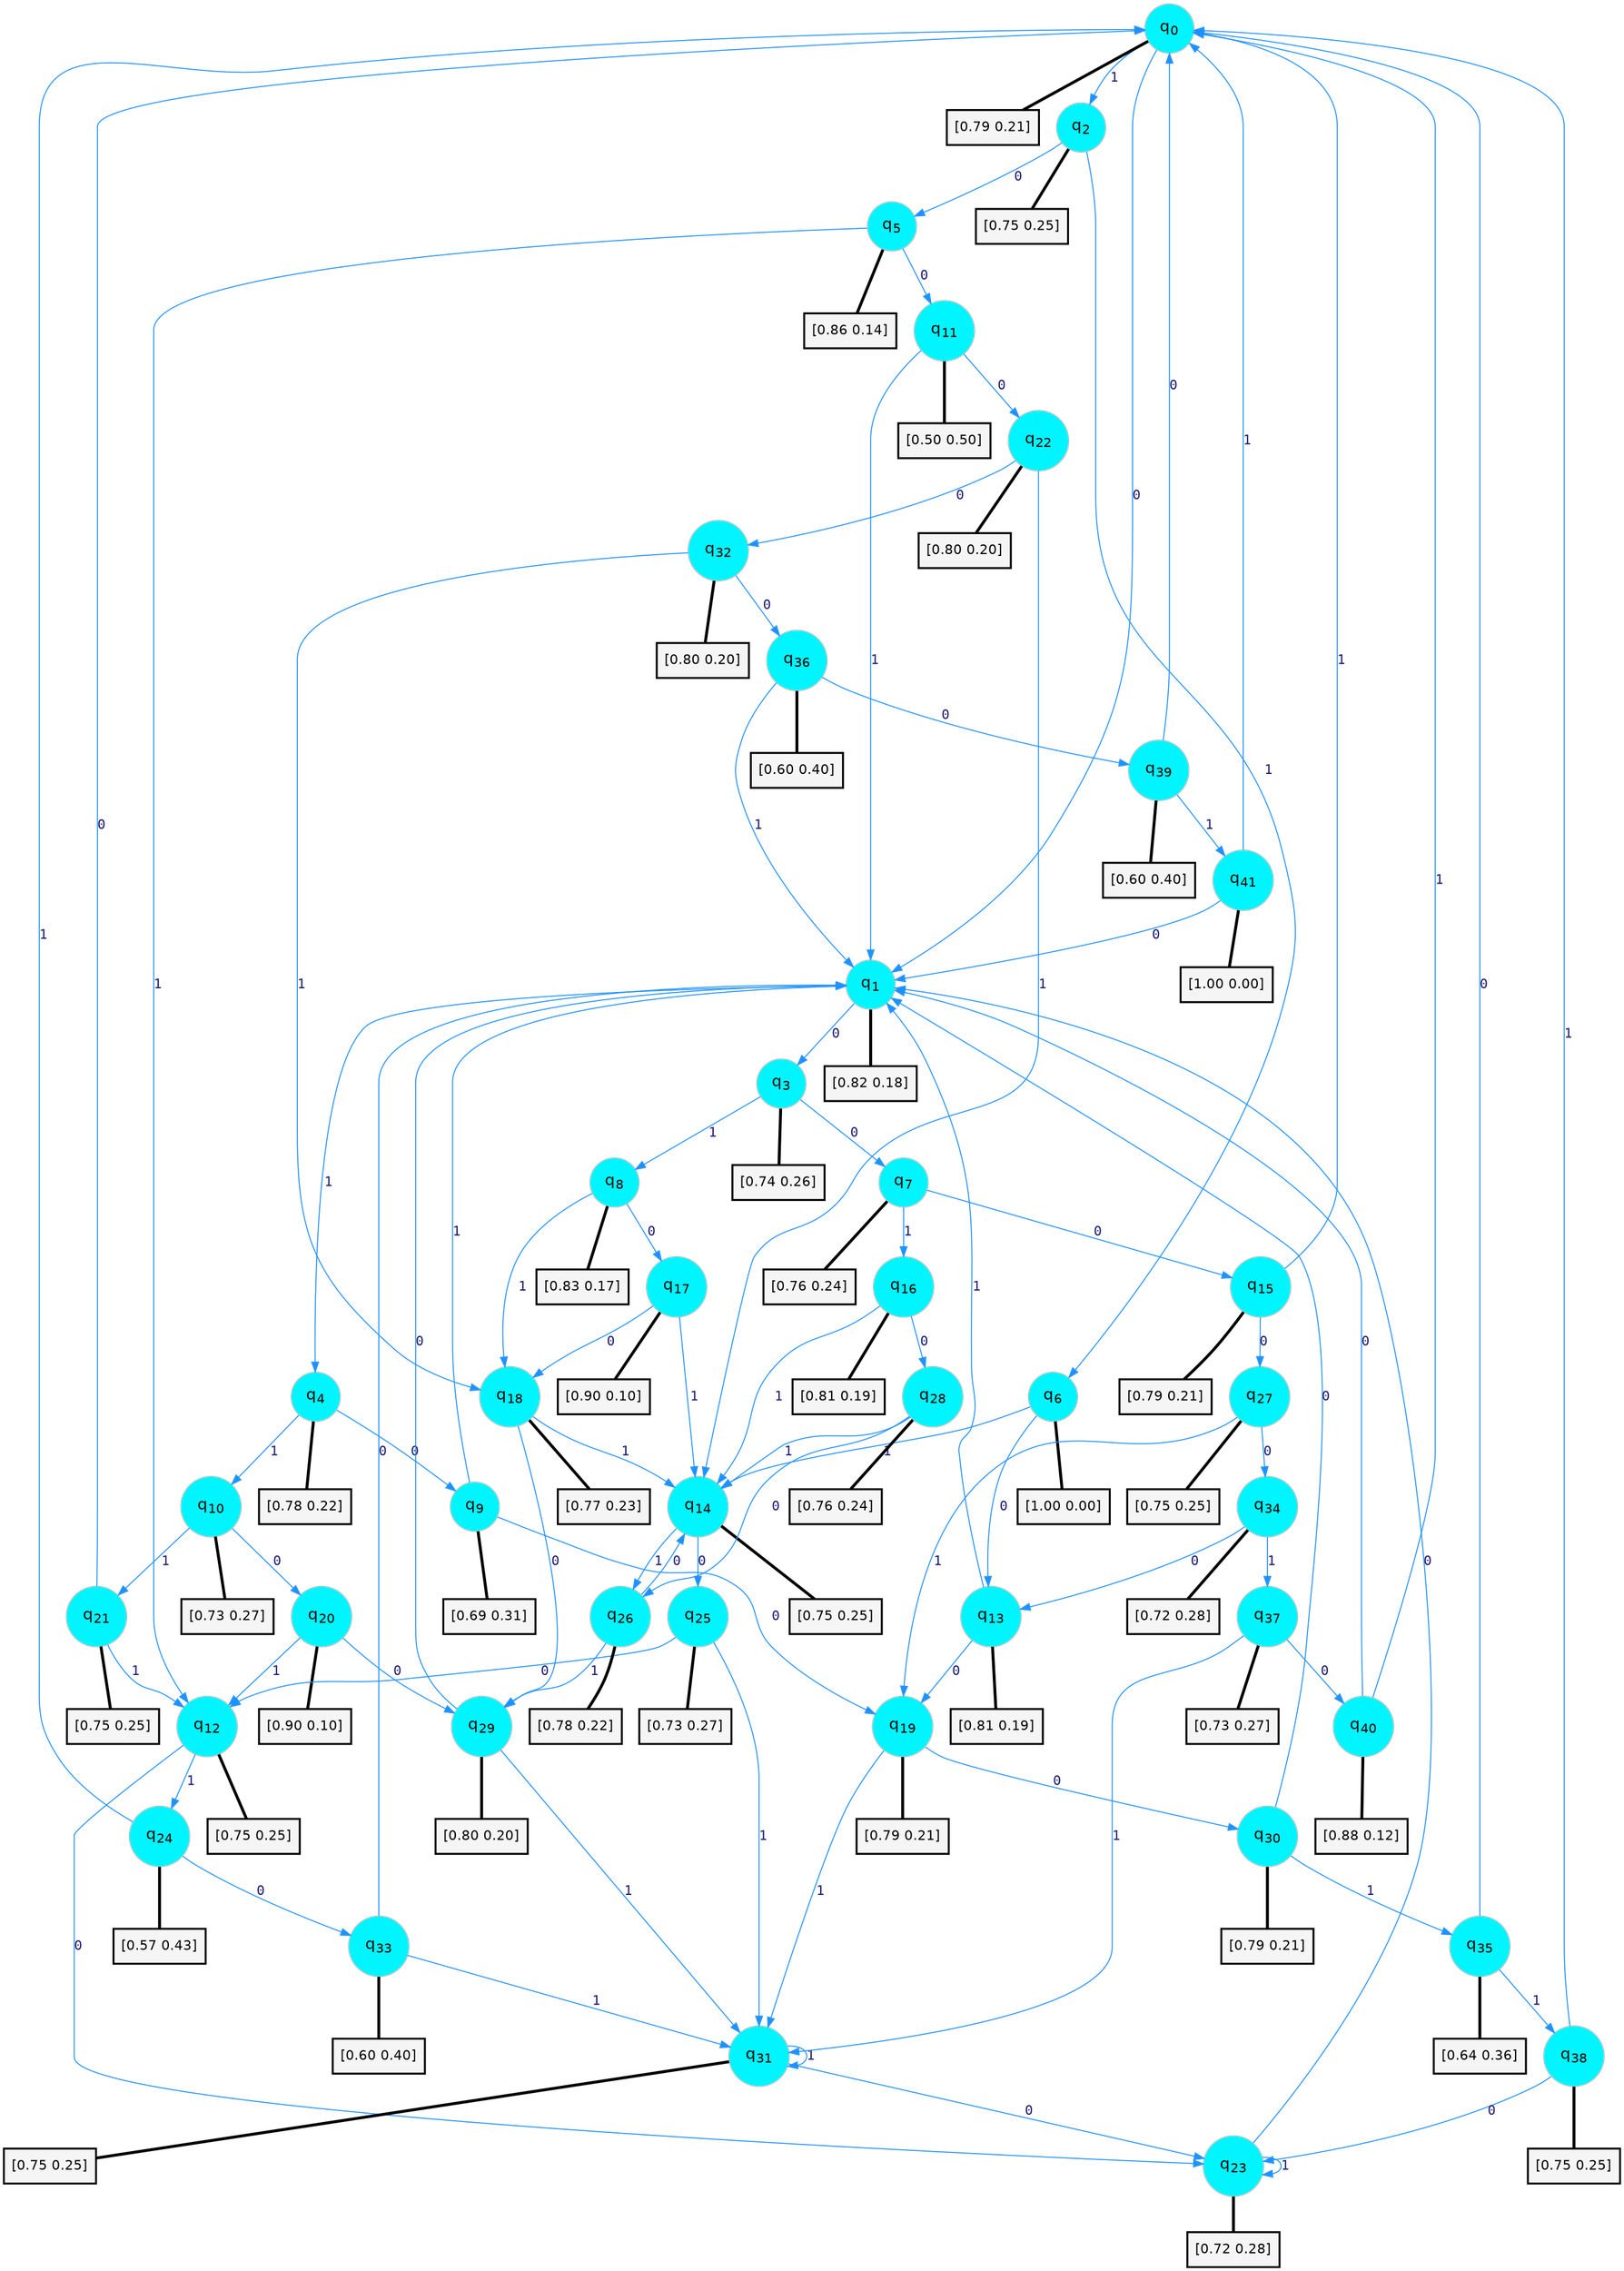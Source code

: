 digraph G {
graph [
bgcolor=transparent, dpi=300, rankdir=TD, size="40,25"];
node [
color=gray, fillcolor=turquoise1, fontcolor=black, fontname=Helvetica, fontsize=16, fontweight=bold, shape=circle, style=filled];
edge [
arrowsize=1, color=dodgerblue1, fontcolor=midnightblue, fontname=courier, fontweight=bold, penwidth=1, style=solid, weight=20];
0[label=<q<SUB>0</SUB>>];
1[label=<q<SUB>1</SUB>>];
2[label=<q<SUB>2</SUB>>];
3[label=<q<SUB>3</SUB>>];
4[label=<q<SUB>4</SUB>>];
5[label=<q<SUB>5</SUB>>];
6[label=<q<SUB>6</SUB>>];
7[label=<q<SUB>7</SUB>>];
8[label=<q<SUB>8</SUB>>];
9[label=<q<SUB>9</SUB>>];
10[label=<q<SUB>10</SUB>>];
11[label=<q<SUB>11</SUB>>];
12[label=<q<SUB>12</SUB>>];
13[label=<q<SUB>13</SUB>>];
14[label=<q<SUB>14</SUB>>];
15[label=<q<SUB>15</SUB>>];
16[label=<q<SUB>16</SUB>>];
17[label=<q<SUB>17</SUB>>];
18[label=<q<SUB>18</SUB>>];
19[label=<q<SUB>19</SUB>>];
20[label=<q<SUB>20</SUB>>];
21[label=<q<SUB>21</SUB>>];
22[label=<q<SUB>22</SUB>>];
23[label=<q<SUB>23</SUB>>];
24[label=<q<SUB>24</SUB>>];
25[label=<q<SUB>25</SUB>>];
26[label=<q<SUB>26</SUB>>];
27[label=<q<SUB>27</SUB>>];
28[label=<q<SUB>28</SUB>>];
29[label=<q<SUB>29</SUB>>];
30[label=<q<SUB>30</SUB>>];
31[label=<q<SUB>31</SUB>>];
32[label=<q<SUB>32</SUB>>];
33[label=<q<SUB>33</SUB>>];
34[label=<q<SUB>34</SUB>>];
35[label=<q<SUB>35</SUB>>];
36[label=<q<SUB>36</SUB>>];
37[label=<q<SUB>37</SUB>>];
38[label=<q<SUB>38</SUB>>];
39[label=<q<SUB>39</SUB>>];
40[label=<q<SUB>40</SUB>>];
41[label=<q<SUB>41</SUB>>];
42[label="[0.79 0.21]", shape=box,fontcolor=black, fontname=Helvetica, fontsize=14, penwidth=2, fillcolor=whitesmoke,color=black];
43[label="[0.82 0.18]", shape=box,fontcolor=black, fontname=Helvetica, fontsize=14, penwidth=2, fillcolor=whitesmoke,color=black];
44[label="[0.75 0.25]", shape=box,fontcolor=black, fontname=Helvetica, fontsize=14, penwidth=2, fillcolor=whitesmoke,color=black];
45[label="[0.74 0.26]", shape=box,fontcolor=black, fontname=Helvetica, fontsize=14, penwidth=2, fillcolor=whitesmoke,color=black];
46[label="[0.78 0.22]", shape=box,fontcolor=black, fontname=Helvetica, fontsize=14, penwidth=2, fillcolor=whitesmoke,color=black];
47[label="[0.86 0.14]", shape=box,fontcolor=black, fontname=Helvetica, fontsize=14, penwidth=2, fillcolor=whitesmoke,color=black];
48[label="[1.00 0.00]", shape=box,fontcolor=black, fontname=Helvetica, fontsize=14, penwidth=2, fillcolor=whitesmoke,color=black];
49[label="[0.76 0.24]", shape=box,fontcolor=black, fontname=Helvetica, fontsize=14, penwidth=2, fillcolor=whitesmoke,color=black];
50[label="[0.83 0.17]", shape=box,fontcolor=black, fontname=Helvetica, fontsize=14, penwidth=2, fillcolor=whitesmoke,color=black];
51[label="[0.69 0.31]", shape=box,fontcolor=black, fontname=Helvetica, fontsize=14, penwidth=2, fillcolor=whitesmoke,color=black];
52[label="[0.73 0.27]", shape=box,fontcolor=black, fontname=Helvetica, fontsize=14, penwidth=2, fillcolor=whitesmoke,color=black];
53[label="[0.50 0.50]", shape=box,fontcolor=black, fontname=Helvetica, fontsize=14, penwidth=2, fillcolor=whitesmoke,color=black];
54[label="[0.75 0.25]", shape=box,fontcolor=black, fontname=Helvetica, fontsize=14, penwidth=2, fillcolor=whitesmoke,color=black];
55[label="[0.81 0.19]", shape=box,fontcolor=black, fontname=Helvetica, fontsize=14, penwidth=2, fillcolor=whitesmoke,color=black];
56[label="[0.75 0.25]", shape=box,fontcolor=black, fontname=Helvetica, fontsize=14, penwidth=2, fillcolor=whitesmoke,color=black];
57[label="[0.79 0.21]", shape=box,fontcolor=black, fontname=Helvetica, fontsize=14, penwidth=2, fillcolor=whitesmoke,color=black];
58[label="[0.81 0.19]", shape=box,fontcolor=black, fontname=Helvetica, fontsize=14, penwidth=2, fillcolor=whitesmoke,color=black];
59[label="[0.90 0.10]", shape=box,fontcolor=black, fontname=Helvetica, fontsize=14, penwidth=2, fillcolor=whitesmoke,color=black];
60[label="[0.77 0.23]", shape=box,fontcolor=black, fontname=Helvetica, fontsize=14, penwidth=2, fillcolor=whitesmoke,color=black];
61[label="[0.79 0.21]", shape=box,fontcolor=black, fontname=Helvetica, fontsize=14, penwidth=2, fillcolor=whitesmoke,color=black];
62[label="[0.90 0.10]", shape=box,fontcolor=black, fontname=Helvetica, fontsize=14, penwidth=2, fillcolor=whitesmoke,color=black];
63[label="[0.75 0.25]", shape=box,fontcolor=black, fontname=Helvetica, fontsize=14, penwidth=2, fillcolor=whitesmoke,color=black];
64[label="[0.80 0.20]", shape=box,fontcolor=black, fontname=Helvetica, fontsize=14, penwidth=2, fillcolor=whitesmoke,color=black];
65[label="[0.72 0.28]", shape=box,fontcolor=black, fontname=Helvetica, fontsize=14, penwidth=2, fillcolor=whitesmoke,color=black];
66[label="[0.57 0.43]", shape=box,fontcolor=black, fontname=Helvetica, fontsize=14, penwidth=2, fillcolor=whitesmoke,color=black];
67[label="[0.73 0.27]", shape=box,fontcolor=black, fontname=Helvetica, fontsize=14, penwidth=2, fillcolor=whitesmoke,color=black];
68[label="[0.78 0.22]", shape=box,fontcolor=black, fontname=Helvetica, fontsize=14, penwidth=2, fillcolor=whitesmoke,color=black];
69[label="[0.75 0.25]", shape=box,fontcolor=black, fontname=Helvetica, fontsize=14, penwidth=2, fillcolor=whitesmoke,color=black];
70[label="[0.76 0.24]", shape=box,fontcolor=black, fontname=Helvetica, fontsize=14, penwidth=2, fillcolor=whitesmoke,color=black];
71[label="[0.80 0.20]", shape=box,fontcolor=black, fontname=Helvetica, fontsize=14, penwidth=2, fillcolor=whitesmoke,color=black];
72[label="[0.79 0.21]", shape=box,fontcolor=black, fontname=Helvetica, fontsize=14, penwidth=2, fillcolor=whitesmoke,color=black];
73[label="[0.75 0.25]", shape=box,fontcolor=black, fontname=Helvetica, fontsize=14, penwidth=2, fillcolor=whitesmoke,color=black];
74[label="[0.80 0.20]", shape=box,fontcolor=black, fontname=Helvetica, fontsize=14, penwidth=2, fillcolor=whitesmoke,color=black];
75[label="[0.60 0.40]", shape=box,fontcolor=black, fontname=Helvetica, fontsize=14, penwidth=2, fillcolor=whitesmoke,color=black];
76[label="[0.72 0.28]", shape=box,fontcolor=black, fontname=Helvetica, fontsize=14, penwidth=2, fillcolor=whitesmoke,color=black];
77[label="[0.64 0.36]", shape=box,fontcolor=black, fontname=Helvetica, fontsize=14, penwidth=2, fillcolor=whitesmoke,color=black];
78[label="[0.60 0.40]", shape=box,fontcolor=black, fontname=Helvetica, fontsize=14, penwidth=2, fillcolor=whitesmoke,color=black];
79[label="[0.73 0.27]", shape=box,fontcolor=black, fontname=Helvetica, fontsize=14, penwidth=2, fillcolor=whitesmoke,color=black];
80[label="[0.75 0.25]", shape=box,fontcolor=black, fontname=Helvetica, fontsize=14, penwidth=2, fillcolor=whitesmoke,color=black];
81[label="[0.60 0.40]", shape=box,fontcolor=black, fontname=Helvetica, fontsize=14, penwidth=2, fillcolor=whitesmoke,color=black];
82[label="[0.88 0.12]", shape=box,fontcolor=black, fontname=Helvetica, fontsize=14, penwidth=2, fillcolor=whitesmoke,color=black];
83[label="[1.00 0.00]", shape=box,fontcolor=black, fontname=Helvetica, fontsize=14, penwidth=2, fillcolor=whitesmoke,color=black];
0->1 [label=0];
0->2 [label=1];
0->42 [arrowhead=none, penwidth=3,color=black];
1->3 [label=0];
1->4 [label=1];
1->43 [arrowhead=none, penwidth=3,color=black];
2->5 [label=0];
2->6 [label=1];
2->44 [arrowhead=none, penwidth=3,color=black];
3->7 [label=0];
3->8 [label=1];
3->45 [arrowhead=none, penwidth=3,color=black];
4->9 [label=0];
4->10 [label=1];
4->46 [arrowhead=none, penwidth=3,color=black];
5->11 [label=0];
5->12 [label=1];
5->47 [arrowhead=none, penwidth=3,color=black];
6->13 [label=0];
6->14 [label=1];
6->48 [arrowhead=none, penwidth=3,color=black];
7->15 [label=0];
7->16 [label=1];
7->49 [arrowhead=none, penwidth=3,color=black];
8->17 [label=0];
8->18 [label=1];
8->50 [arrowhead=none, penwidth=3,color=black];
9->19 [label=0];
9->1 [label=1];
9->51 [arrowhead=none, penwidth=3,color=black];
10->20 [label=0];
10->21 [label=1];
10->52 [arrowhead=none, penwidth=3,color=black];
11->22 [label=0];
11->1 [label=1];
11->53 [arrowhead=none, penwidth=3,color=black];
12->23 [label=0];
12->24 [label=1];
12->54 [arrowhead=none, penwidth=3,color=black];
13->19 [label=0];
13->1 [label=1];
13->55 [arrowhead=none, penwidth=3,color=black];
14->25 [label=0];
14->26 [label=1];
14->56 [arrowhead=none, penwidth=3,color=black];
15->27 [label=0];
15->0 [label=1];
15->57 [arrowhead=none, penwidth=3,color=black];
16->28 [label=0];
16->14 [label=1];
16->58 [arrowhead=none, penwidth=3,color=black];
17->18 [label=0];
17->14 [label=1];
17->59 [arrowhead=none, penwidth=3,color=black];
18->29 [label=0];
18->14 [label=1];
18->60 [arrowhead=none, penwidth=3,color=black];
19->30 [label=0];
19->31 [label=1];
19->61 [arrowhead=none, penwidth=3,color=black];
20->29 [label=0];
20->12 [label=1];
20->62 [arrowhead=none, penwidth=3,color=black];
21->0 [label=0];
21->12 [label=1];
21->63 [arrowhead=none, penwidth=3,color=black];
22->32 [label=0];
22->14 [label=1];
22->64 [arrowhead=none, penwidth=3,color=black];
23->1 [label=0];
23->23 [label=1];
23->65 [arrowhead=none, penwidth=3,color=black];
24->33 [label=0];
24->0 [label=1];
24->66 [arrowhead=none, penwidth=3,color=black];
25->12 [label=0];
25->31 [label=1];
25->67 [arrowhead=none, penwidth=3,color=black];
26->14 [label=0];
26->29 [label=1];
26->68 [arrowhead=none, penwidth=3,color=black];
27->34 [label=0];
27->19 [label=1];
27->69 [arrowhead=none, penwidth=3,color=black];
28->26 [label=0];
28->14 [label=1];
28->70 [arrowhead=none, penwidth=3,color=black];
29->1 [label=0];
29->31 [label=1];
29->71 [arrowhead=none, penwidth=3,color=black];
30->1 [label=0];
30->35 [label=1];
30->72 [arrowhead=none, penwidth=3,color=black];
31->23 [label=0];
31->31 [label=1];
31->73 [arrowhead=none, penwidth=3,color=black];
32->36 [label=0];
32->18 [label=1];
32->74 [arrowhead=none, penwidth=3,color=black];
33->1 [label=0];
33->31 [label=1];
33->75 [arrowhead=none, penwidth=3,color=black];
34->13 [label=0];
34->37 [label=1];
34->76 [arrowhead=none, penwidth=3,color=black];
35->0 [label=0];
35->38 [label=1];
35->77 [arrowhead=none, penwidth=3,color=black];
36->39 [label=0];
36->1 [label=1];
36->78 [arrowhead=none, penwidth=3,color=black];
37->40 [label=0];
37->31 [label=1];
37->79 [arrowhead=none, penwidth=3,color=black];
38->23 [label=0];
38->0 [label=1];
38->80 [arrowhead=none, penwidth=3,color=black];
39->0 [label=0];
39->41 [label=1];
39->81 [arrowhead=none, penwidth=3,color=black];
40->1 [label=0];
40->0 [label=1];
40->82 [arrowhead=none, penwidth=3,color=black];
41->1 [label=0];
41->0 [label=1];
41->83 [arrowhead=none, penwidth=3,color=black];
}
